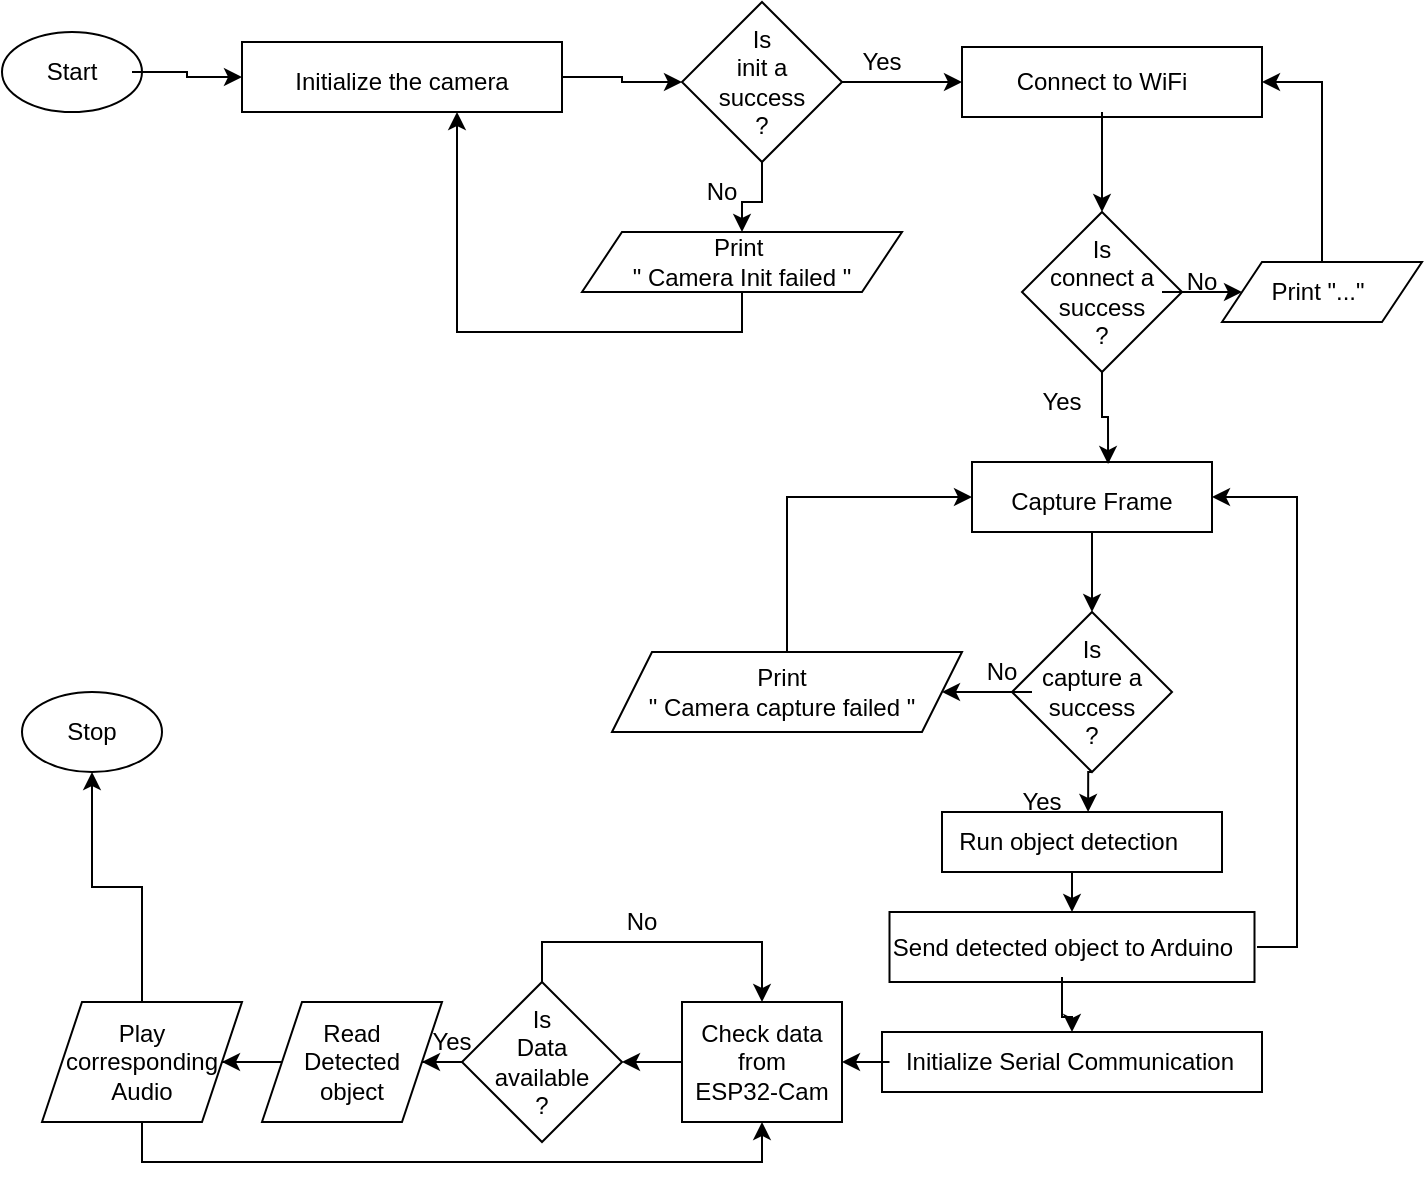 <mxfile version="24.4.0" type="device">
  <diagram id="BYHq4foiCU2je3_C-BPE" name="Page-1">
    <mxGraphModel dx="864" dy="556" grid="1" gridSize="10" guides="1" tooltips="1" connect="1" arrows="1" fold="1" page="1" pageScale="1" pageWidth="850" pageHeight="1100" math="0" shadow="0">
      <root>
        <mxCell id="0" />
        <mxCell id="1" parent="0" />
        <mxCell id="idIuEqh7UeTnPX4EeObB-1" value="" style="ellipse;whiteSpace=wrap;html=1;" parent="1" vertex="1">
          <mxGeometry x="20" y="20" width="70" height="40" as="geometry" />
        </mxCell>
        <mxCell id="idIuEqh7UeTnPX4EeObB-33" style="edgeStyle=orthogonalEdgeStyle;rounded=0;orthogonalLoop=1;jettySize=auto;html=1;exitX=1;exitY=0.5;exitDx=0;exitDy=0;entryX=0;entryY=0.5;entryDx=0;entryDy=0;" parent="1" source="idIuEqh7UeTnPX4EeObB-3" target="idIuEqh7UeTnPX4EeObB-4" edge="1">
          <mxGeometry relative="1" as="geometry" />
        </mxCell>
        <mxCell id="idIuEqh7UeTnPX4EeObB-3" value="Start" style="text;html=1;strokeColor=none;fillColor=none;align=center;verticalAlign=middle;whiteSpace=wrap;rounded=0;" parent="1" vertex="1">
          <mxGeometry x="25" y="25" width="60" height="30" as="geometry" />
        </mxCell>
        <mxCell id="idIuEqh7UeTnPX4EeObB-34" style="edgeStyle=orthogonalEdgeStyle;rounded=0;orthogonalLoop=1;jettySize=auto;html=1;exitX=1;exitY=0.5;exitDx=0;exitDy=0;entryX=0;entryY=0.5;entryDx=0;entryDy=0;" parent="1" source="idIuEqh7UeTnPX4EeObB-4" target="idIuEqh7UeTnPX4EeObB-6" edge="1">
          <mxGeometry relative="1" as="geometry" />
        </mxCell>
        <mxCell id="idIuEqh7UeTnPX4EeObB-4" value="" style="rounded=0;whiteSpace=wrap;html=1;" parent="1" vertex="1">
          <mxGeometry x="140" y="25" width="160" height="35" as="geometry" />
        </mxCell>
        <mxCell id="idIuEqh7UeTnPX4EeObB-5" value="Initialize the camera" style="text;html=1;strokeColor=none;fillColor=none;align=center;verticalAlign=middle;whiteSpace=wrap;rounded=0;" parent="1" vertex="1">
          <mxGeometry x="165" y="30" width="110" height="30" as="geometry" />
        </mxCell>
        <mxCell id="idIuEqh7UeTnPX4EeObB-38" style="edgeStyle=orthogonalEdgeStyle;rounded=0;orthogonalLoop=1;jettySize=auto;html=1;exitX=1;exitY=0.5;exitDx=0;exitDy=0;entryX=0;entryY=0.5;entryDx=0;entryDy=0;" parent="1" source="idIuEqh7UeTnPX4EeObB-6" target="idIuEqh7UeTnPX4EeObB-12" edge="1">
          <mxGeometry relative="1" as="geometry" />
        </mxCell>
        <mxCell id="Pt5lEyycjy911fsZ5f22-26" value="" style="edgeStyle=orthogonalEdgeStyle;rounded=0;orthogonalLoop=1;jettySize=auto;html=1;" edge="1" parent="1" source="idIuEqh7UeTnPX4EeObB-6" target="Pt5lEyycjy911fsZ5f22-24">
          <mxGeometry relative="1" as="geometry" />
        </mxCell>
        <mxCell id="idIuEqh7UeTnPX4EeObB-6" value="" style="rhombus;whiteSpace=wrap;html=1;" parent="1" vertex="1">
          <mxGeometry x="360" y="5" width="80" height="80" as="geometry" />
        </mxCell>
        <mxCell id="idIuEqh7UeTnPX4EeObB-7" value="Is&lt;br&gt;init a&lt;br&gt;success&lt;br&gt;?" style="text;html=1;strokeColor=none;fillColor=none;align=center;verticalAlign=middle;whiteSpace=wrap;rounded=0;" parent="1" vertex="1">
          <mxGeometry x="370" y="30" width="60" height="30" as="geometry" />
        </mxCell>
        <mxCell id="idIuEqh7UeTnPX4EeObB-8" value="Yes" style="text;html=1;strokeColor=none;fillColor=none;align=center;verticalAlign=middle;whiteSpace=wrap;rounded=0;" parent="1" vertex="1">
          <mxGeometry x="430" y="20" width="60" height="30" as="geometry" />
        </mxCell>
        <mxCell id="idIuEqh7UeTnPX4EeObB-9" value="No" style="text;html=1;strokeColor=none;fillColor=none;align=center;verticalAlign=middle;whiteSpace=wrap;rounded=0;" parent="1" vertex="1">
          <mxGeometry x="350" y="85" width="60" height="30" as="geometry" />
        </mxCell>
        <mxCell id="idIuEqh7UeTnPX4EeObB-11" value="Print&amp;nbsp;&lt;br&gt;&quot; Camera Init failed &quot;" style="text;html=1;strokeColor=none;fillColor=none;align=center;verticalAlign=middle;whiteSpace=wrap;rounded=0;" parent="1" vertex="1">
          <mxGeometry x="330" y="120" width="120" height="30" as="geometry" />
        </mxCell>
        <mxCell id="idIuEqh7UeTnPX4EeObB-12" value="" style="rounded=0;whiteSpace=wrap;html=1;" parent="1" vertex="1">
          <mxGeometry x="500" y="27.5" width="150" height="35" as="geometry" />
        </mxCell>
        <mxCell id="idIuEqh7UeTnPX4EeObB-42" style="edgeStyle=orthogonalEdgeStyle;rounded=0;orthogonalLoop=1;jettySize=auto;html=1;exitX=0.5;exitY=1;exitDx=0;exitDy=0;entryX=0.5;entryY=0;entryDx=0;entryDy=0;" parent="1" source="idIuEqh7UeTnPX4EeObB-13" target="idIuEqh7UeTnPX4EeObB-14" edge="1">
          <mxGeometry relative="1" as="geometry" />
        </mxCell>
        <mxCell id="idIuEqh7UeTnPX4EeObB-13" value="Connect to WiFi" style="text;html=1;strokeColor=none;fillColor=none;align=center;verticalAlign=middle;whiteSpace=wrap;rounded=0;" parent="1" vertex="1">
          <mxGeometry x="520" y="30" width="100" height="30" as="geometry" />
        </mxCell>
        <mxCell id="idIuEqh7UeTnPX4EeObB-14" value="" style="rhombus;whiteSpace=wrap;html=1;" parent="1" vertex="1">
          <mxGeometry x="530" y="110" width="80" height="80" as="geometry" />
        </mxCell>
        <mxCell id="Pt5lEyycjy911fsZ5f22-29" value="" style="edgeStyle=orthogonalEdgeStyle;rounded=0;orthogonalLoop=1;jettySize=auto;html=1;" edge="1" parent="1" source="idIuEqh7UeTnPX4EeObB-15" target="Pt5lEyycjy911fsZ5f22-28">
          <mxGeometry relative="1" as="geometry" />
        </mxCell>
        <mxCell id="idIuEqh7UeTnPX4EeObB-15" value="Is&lt;br&gt;connect a&lt;br&gt;success&lt;br&gt;?" style="text;html=1;strokeColor=none;fillColor=none;align=center;verticalAlign=middle;whiteSpace=wrap;rounded=0;" parent="1" vertex="1">
          <mxGeometry x="540" y="135" width="60" height="30" as="geometry" />
        </mxCell>
        <mxCell id="idIuEqh7UeTnPX4EeObB-17" value="Yes" style="text;html=1;strokeColor=none;fillColor=none;align=center;verticalAlign=middle;whiteSpace=wrap;rounded=0;" parent="1" vertex="1">
          <mxGeometry x="520" y="190" width="60" height="30" as="geometry" />
        </mxCell>
        <mxCell id="idIuEqh7UeTnPX4EeObB-18" value="No" style="text;html=1;strokeColor=none;fillColor=none;align=center;verticalAlign=middle;whiteSpace=wrap;rounded=0;" parent="1" vertex="1">
          <mxGeometry x="590" y="130" width="60" height="30" as="geometry" />
        </mxCell>
        <mxCell id="idIuEqh7UeTnPX4EeObB-19" value="Print &quot;...&quot;" style="text;html=1;strokeColor=none;fillColor=none;align=center;verticalAlign=middle;whiteSpace=wrap;rounded=0;" parent="1" vertex="1">
          <mxGeometry x="647.5" y="135" width="60" height="30" as="geometry" />
        </mxCell>
        <mxCell id="idIuEqh7UeTnPX4EeObB-20" value="" style="rounded=0;whiteSpace=wrap;html=1;" parent="1" vertex="1">
          <mxGeometry x="505" y="235" width="120" height="35" as="geometry" />
        </mxCell>
        <mxCell id="idIuEqh7UeTnPX4EeObB-46" style="edgeStyle=orthogonalEdgeStyle;rounded=0;orthogonalLoop=1;jettySize=auto;html=1;exitX=0.5;exitY=1;exitDx=0;exitDy=0;entryX=0.5;entryY=0;entryDx=0;entryDy=0;" parent="1" source="idIuEqh7UeTnPX4EeObB-21" target="idIuEqh7UeTnPX4EeObB-22" edge="1">
          <mxGeometry relative="1" as="geometry" />
        </mxCell>
        <mxCell id="idIuEqh7UeTnPX4EeObB-21" value="Capture Frame" style="text;html=1;strokeColor=none;fillColor=none;align=center;verticalAlign=middle;whiteSpace=wrap;rounded=0;" parent="1" vertex="1">
          <mxGeometry x="520" y="240" width="90" height="30" as="geometry" />
        </mxCell>
        <mxCell id="idIuEqh7UeTnPX4EeObB-22" value="" style="rhombus;whiteSpace=wrap;html=1;" parent="1" vertex="1">
          <mxGeometry x="525" y="310" width="80" height="80" as="geometry" />
        </mxCell>
        <mxCell id="Pt5lEyycjy911fsZ5f22-32" value="" style="edgeStyle=orthogonalEdgeStyle;rounded=0;orthogonalLoop=1;jettySize=auto;html=1;" edge="1" parent="1" source="idIuEqh7UeTnPX4EeObB-23" target="Pt5lEyycjy911fsZ5f22-31">
          <mxGeometry relative="1" as="geometry" />
        </mxCell>
        <mxCell id="idIuEqh7UeTnPX4EeObB-23" value="Is&lt;br&gt;capture a&lt;br&gt;success&lt;br&gt;?" style="text;html=1;strokeColor=none;fillColor=none;align=center;verticalAlign=middle;whiteSpace=wrap;rounded=0;" parent="1" vertex="1">
          <mxGeometry x="535" y="335" width="60" height="30" as="geometry" />
        </mxCell>
        <mxCell id="idIuEqh7UeTnPX4EeObB-24" value="No" style="text;html=1;strokeColor=none;fillColor=none;align=center;verticalAlign=middle;whiteSpace=wrap;rounded=0;" parent="1" vertex="1">
          <mxGeometry x="490" y="325" width="60" height="30" as="geometry" />
        </mxCell>
        <mxCell id="idIuEqh7UeTnPX4EeObB-25" value="Yes" style="text;html=1;strokeColor=none;fillColor=none;align=center;verticalAlign=middle;whiteSpace=wrap;rounded=0;" parent="1" vertex="1">
          <mxGeometry x="510" y="390" width="60" height="30" as="geometry" />
        </mxCell>
        <mxCell id="idIuEqh7UeTnPX4EeObB-27" value="Print &lt;br&gt;&quot; Camera capture failed &quot;" style="text;html=1;strokeColor=none;fillColor=none;align=center;verticalAlign=middle;whiteSpace=wrap;rounded=0;" parent="1" vertex="1">
          <mxGeometry x="340" y="335" width="140" height="30" as="geometry" />
        </mxCell>
        <mxCell id="idIuEqh7UeTnPX4EeObB-29" value="" style="rounded=0;whiteSpace=wrap;html=1;" parent="1" vertex="1">
          <mxGeometry x="490" y="410" width="140" height="30" as="geometry" />
        </mxCell>
        <mxCell id="idIuEqh7UeTnPX4EeObB-51" value="" style="edgeStyle=orthogonalEdgeStyle;rounded=0;orthogonalLoop=1;jettySize=auto;html=1;" parent="1" source="idIuEqh7UeTnPX4EeObB-30" target="idIuEqh7UeTnPX4EeObB-50" edge="1">
          <mxGeometry relative="1" as="geometry" />
        </mxCell>
        <mxCell id="idIuEqh7UeTnPX4EeObB-30" value="Run object detection&amp;nbsp;" style="text;html=1;strokeColor=none;fillColor=none;align=center;verticalAlign=middle;whiteSpace=wrap;rounded=0;" parent="1" vertex="1">
          <mxGeometry x="490" y="410" width="130" height="30" as="geometry" />
        </mxCell>
        <mxCell id="idIuEqh7UeTnPX4EeObB-45" style="edgeStyle=orthogonalEdgeStyle;rounded=0;orthogonalLoop=1;jettySize=auto;html=1;exitX=0.5;exitY=1;exitDx=0;exitDy=0;entryX=0.567;entryY=0.029;entryDx=0;entryDy=0;entryPerimeter=0;" parent="1" source="idIuEqh7UeTnPX4EeObB-14" target="idIuEqh7UeTnPX4EeObB-20" edge="1">
          <mxGeometry relative="1" as="geometry" />
        </mxCell>
        <mxCell id="idIuEqh7UeTnPX4EeObB-49" style="edgeStyle=orthogonalEdgeStyle;rounded=0;orthogonalLoop=1;jettySize=auto;html=1;exitX=0.5;exitY=1;exitDx=0;exitDy=0;entryX=0.562;entryY=0;entryDx=0;entryDy=0;entryPerimeter=0;" parent="1" source="idIuEqh7UeTnPX4EeObB-22" target="idIuEqh7UeTnPX4EeObB-30" edge="1">
          <mxGeometry relative="1" as="geometry" />
        </mxCell>
        <mxCell id="idIuEqh7UeTnPX4EeObB-50" value="" style="whiteSpace=wrap;html=1;" parent="1" vertex="1">
          <mxGeometry x="463.75" y="460" width="182.5" height="35" as="geometry" />
        </mxCell>
        <mxCell id="idIuEqh7UeTnPX4EeObB-55" value="" style="edgeStyle=orthogonalEdgeStyle;rounded=0;orthogonalLoop=1;jettySize=auto;html=1;" parent="1" source="idIuEqh7UeTnPX4EeObB-52" target="idIuEqh7UeTnPX4EeObB-54" edge="1">
          <mxGeometry relative="1" as="geometry" />
        </mxCell>
        <mxCell id="W8VHk442hwBkpV6ls80r-2" style="edgeStyle=orthogonalEdgeStyle;rounded=0;orthogonalLoop=1;jettySize=auto;html=1;exitX=1;exitY=0.5;exitDx=0;exitDy=0;entryX=1;entryY=0.5;entryDx=0;entryDy=0;" parent="1" source="idIuEqh7UeTnPX4EeObB-52" target="idIuEqh7UeTnPX4EeObB-20" edge="1">
          <mxGeometry relative="1" as="geometry" />
        </mxCell>
        <mxCell id="idIuEqh7UeTnPX4EeObB-52" value="Send detected object to Arduino" style="text;html=1;strokeColor=none;fillColor=none;align=center;verticalAlign=middle;whiteSpace=wrap;rounded=0;" parent="1" vertex="1">
          <mxGeometry x="452.5" y="462.5" width="195" height="30" as="geometry" />
        </mxCell>
        <mxCell id="idIuEqh7UeTnPX4EeObB-54" value="" style="whiteSpace=wrap;html=1;" parent="1" vertex="1">
          <mxGeometry x="460" y="520" width="190" height="30" as="geometry" />
        </mxCell>
        <mxCell id="idIuEqh7UeTnPX4EeObB-58" value="" style="edgeStyle=orthogonalEdgeStyle;rounded=0;orthogonalLoop=1;jettySize=auto;html=1;" parent="1" source="idIuEqh7UeTnPX4EeObB-56" target="idIuEqh7UeTnPX4EeObB-57" edge="1">
          <mxGeometry relative="1" as="geometry" />
        </mxCell>
        <mxCell id="idIuEqh7UeTnPX4EeObB-56" value="Initialize Serial Communication" style="text;html=1;strokeColor=none;fillColor=none;align=center;verticalAlign=middle;whiteSpace=wrap;rounded=0;" parent="1" vertex="1">
          <mxGeometry x="463.75" y="520" width="180" height="30" as="geometry" />
        </mxCell>
        <mxCell id="idIuEqh7UeTnPX4EeObB-60" value="" style="edgeStyle=orthogonalEdgeStyle;rounded=0;orthogonalLoop=1;jettySize=auto;html=1;" parent="1" source="idIuEqh7UeTnPX4EeObB-57" target="idIuEqh7UeTnPX4EeObB-59" edge="1">
          <mxGeometry relative="1" as="geometry" />
        </mxCell>
        <mxCell id="idIuEqh7UeTnPX4EeObB-57" value="" style="whiteSpace=wrap;html=1;" parent="1" vertex="1">
          <mxGeometry x="360" y="505" width="80" height="60" as="geometry" />
        </mxCell>
        <mxCell id="idIuEqh7UeTnPX4EeObB-68" style="edgeStyle=orthogonalEdgeStyle;rounded=0;orthogonalLoop=1;jettySize=auto;html=1;exitX=0.5;exitY=0;exitDx=0;exitDy=0;entryX=0.5;entryY=0;entryDx=0;entryDy=0;" parent="1" source="idIuEqh7UeTnPX4EeObB-59" target="idIuEqh7UeTnPX4EeObB-57" edge="1">
          <mxGeometry relative="1" as="geometry" />
        </mxCell>
        <mxCell id="Pt5lEyycjy911fsZ5f22-36" value="" style="edgeStyle=orthogonalEdgeStyle;rounded=0;orthogonalLoop=1;jettySize=auto;html=1;" edge="1" parent="1" source="idIuEqh7UeTnPX4EeObB-59" target="Pt5lEyycjy911fsZ5f22-35">
          <mxGeometry relative="1" as="geometry" />
        </mxCell>
        <mxCell id="idIuEqh7UeTnPX4EeObB-59" value="" style="rhombus;whiteSpace=wrap;html=1;" parent="1" vertex="1">
          <mxGeometry x="250" y="495" width="80" height="80" as="geometry" />
        </mxCell>
        <mxCell id="idIuEqh7UeTnPX4EeObB-65" value="" style="ellipse;whiteSpace=wrap;html=1;" parent="1" vertex="1">
          <mxGeometry x="30" y="350" width="70" height="40" as="geometry" />
        </mxCell>
        <mxCell id="idIuEqh7UeTnPX4EeObB-66" value="Check data from ESP32-Cam" style="text;html=1;strokeColor=none;fillColor=none;align=center;verticalAlign=middle;whiteSpace=wrap;rounded=0;" parent="1" vertex="1">
          <mxGeometry x="365" y="520" width="70" height="30" as="geometry" />
        </mxCell>
        <mxCell id="idIuEqh7UeTnPX4EeObB-67" value="Is&lt;br&gt;Data&lt;br&gt;available&lt;br&gt;?" style="text;html=1;strokeColor=none;fillColor=none;align=center;verticalAlign=middle;whiteSpace=wrap;rounded=0;" parent="1" vertex="1">
          <mxGeometry x="260" y="520" width="60" height="30" as="geometry" />
        </mxCell>
        <mxCell id="idIuEqh7UeTnPX4EeObB-69" value="No" style="text;html=1;strokeColor=none;fillColor=none;align=center;verticalAlign=middle;whiteSpace=wrap;rounded=0;" parent="1" vertex="1">
          <mxGeometry x="310" y="450" width="60" height="30" as="geometry" />
        </mxCell>
        <mxCell id="idIuEqh7UeTnPX4EeObB-70" value="Yes" style="text;html=1;strokeColor=none;fillColor=none;align=center;verticalAlign=middle;whiteSpace=wrap;rounded=0;" parent="1" vertex="1">
          <mxGeometry x="215" y="510" width="60" height="30" as="geometry" />
        </mxCell>
        <mxCell id="idIuEqh7UeTnPX4EeObB-71" value="Read Detected object" style="text;html=1;strokeColor=none;fillColor=none;align=center;verticalAlign=middle;whiteSpace=wrap;rounded=0;" parent="1" vertex="1">
          <mxGeometry x="165" y="520" width="60" height="30" as="geometry" />
        </mxCell>
        <mxCell id="idIuEqh7UeTnPX4EeObB-73" value="Play corresponding Audio" style="text;html=1;strokeColor=none;fillColor=none;align=center;verticalAlign=middle;whiteSpace=wrap;rounded=0;" parent="1" vertex="1">
          <mxGeometry x="60" y="520" width="60" height="30" as="geometry" />
        </mxCell>
        <mxCell id="idIuEqh7UeTnPX4EeObB-74" value="Stop" style="text;html=1;strokeColor=none;fillColor=none;align=center;verticalAlign=middle;whiteSpace=wrap;rounded=0;" parent="1" vertex="1">
          <mxGeometry x="35" y="355" width="60" height="30" as="geometry" />
        </mxCell>
        <mxCell id="Pt5lEyycjy911fsZ5f22-20" style="edgeStyle=orthogonalEdgeStyle;rounded=0;orthogonalLoop=1;jettySize=auto;html=1;exitX=0.5;exitY=1;exitDx=0;exitDy=0;" edge="1" parent="1">
          <mxGeometry relative="1" as="geometry">
            <mxPoint x="260" y="190" as="sourcePoint" />
            <mxPoint x="260" y="190" as="targetPoint" />
          </mxGeometry>
        </mxCell>
        <mxCell id="Pt5lEyycjy911fsZ5f22-27" style="edgeStyle=orthogonalEdgeStyle;rounded=0;orthogonalLoop=1;jettySize=auto;html=1;exitX=0.5;exitY=1;exitDx=0;exitDy=0;entryX=0.75;entryY=1;entryDx=0;entryDy=0;" edge="1" parent="1" source="Pt5lEyycjy911fsZ5f22-24" target="idIuEqh7UeTnPX4EeObB-5">
          <mxGeometry relative="1" as="geometry" />
        </mxCell>
        <mxCell id="Pt5lEyycjy911fsZ5f22-24" value="" style="shape=parallelogram;perimeter=parallelogramPerimeter;whiteSpace=wrap;html=1;fixedSize=1;fillColor=none;" vertex="1" parent="1">
          <mxGeometry x="310" y="120" width="160" height="30" as="geometry" />
        </mxCell>
        <mxCell id="Pt5lEyycjy911fsZ5f22-30" style="edgeStyle=orthogonalEdgeStyle;rounded=0;orthogonalLoop=1;jettySize=auto;html=1;exitX=0.5;exitY=0;exitDx=0;exitDy=0;entryX=1;entryY=0.5;entryDx=0;entryDy=0;" edge="1" parent="1" source="Pt5lEyycjy911fsZ5f22-28" target="idIuEqh7UeTnPX4EeObB-12">
          <mxGeometry relative="1" as="geometry" />
        </mxCell>
        <mxCell id="Pt5lEyycjy911fsZ5f22-28" value="" style="shape=parallelogram;perimeter=parallelogramPerimeter;whiteSpace=wrap;html=1;fixedSize=1;fillColor=none;" vertex="1" parent="1">
          <mxGeometry x="630" y="135" width="100" height="30" as="geometry" />
        </mxCell>
        <mxCell id="Pt5lEyycjy911fsZ5f22-33" style="edgeStyle=orthogonalEdgeStyle;rounded=0;orthogonalLoop=1;jettySize=auto;html=1;exitX=0.5;exitY=0;exitDx=0;exitDy=0;entryX=0;entryY=0.5;entryDx=0;entryDy=0;" edge="1" parent="1" source="Pt5lEyycjy911fsZ5f22-31" target="idIuEqh7UeTnPX4EeObB-20">
          <mxGeometry relative="1" as="geometry" />
        </mxCell>
        <mxCell id="Pt5lEyycjy911fsZ5f22-31" value="" style="shape=parallelogram;perimeter=parallelogramPerimeter;whiteSpace=wrap;html=1;fixedSize=1;fillColor=none;" vertex="1" parent="1">
          <mxGeometry x="325" y="330" width="175" height="40" as="geometry" />
        </mxCell>
        <mxCell id="Pt5lEyycjy911fsZ5f22-39" value="" style="edgeStyle=orthogonalEdgeStyle;rounded=0;orthogonalLoop=1;jettySize=auto;html=1;" edge="1" parent="1" source="Pt5lEyycjy911fsZ5f22-35" target="Pt5lEyycjy911fsZ5f22-38">
          <mxGeometry relative="1" as="geometry" />
        </mxCell>
        <mxCell id="Pt5lEyycjy911fsZ5f22-35" value="" style="shape=parallelogram;perimeter=parallelogramPerimeter;whiteSpace=wrap;html=1;fixedSize=1;fillColor=none;" vertex="1" parent="1">
          <mxGeometry x="150" y="505" width="90" height="60" as="geometry" />
        </mxCell>
        <mxCell id="Pt5lEyycjy911fsZ5f22-40" value="" style="edgeStyle=orthogonalEdgeStyle;rounded=0;orthogonalLoop=1;jettySize=auto;html=1;" edge="1" parent="1" source="Pt5lEyycjy911fsZ5f22-38" target="idIuEqh7UeTnPX4EeObB-65">
          <mxGeometry relative="1" as="geometry" />
        </mxCell>
        <mxCell id="Pt5lEyycjy911fsZ5f22-41" style="edgeStyle=orthogonalEdgeStyle;rounded=0;orthogonalLoop=1;jettySize=auto;html=1;exitX=0.5;exitY=1;exitDx=0;exitDy=0;entryX=0.5;entryY=1;entryDx=0;entryDy=0;" edge="1" parent="1" source="Pt5lEyycjy911fsZ5f22-38" target="idIuEqh7UeTnPX4EeObB-57">
          <mxGeometry relative="1" as="geometry" />
        </mxCell>
        <mxCell id="Pt5lEyycjy911fsZ5f22-38" value="" style="shape=parallelogram;perimeter=parallelogramPerimeter;whiteSpace=wrap;html=1;fixedSize=1;fillColor=none;" vertex="1" parent="1">
          <mxGeometry x="40" y="505" width="100" height="60" as="geometry" />
        </mxCell>
      </root>
    </mxGraphModel>
  </diagram>
</mxfile>
